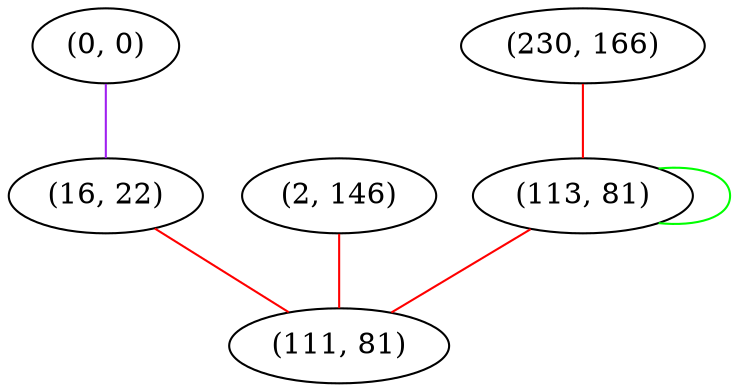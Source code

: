 graph "" {
"(0, 0)";
"(230, 166)";
"(2, 146)";
"(16, 22)";
"(113, 81)";
"(111, 81)";
"(0, 0)" -- "(16, 22)"  [color=purple, key=0, weight=4];
"(230, 166)" -- "(113, 81)"  [color=red, key=0, weight=1];
"(2, 146)" -- "(111, 81)"  [color=red, key=0, weight=1];
"(16, 22)" -- "(111, 81)"  [color=red, key=0, weight=1];
"(113, 81)" -- "(113, 81)"  [color=green, key=0, weight=2];
"(113, 81)" -- "(111, 81)"  [color=red, key=0, weight=1];
}
